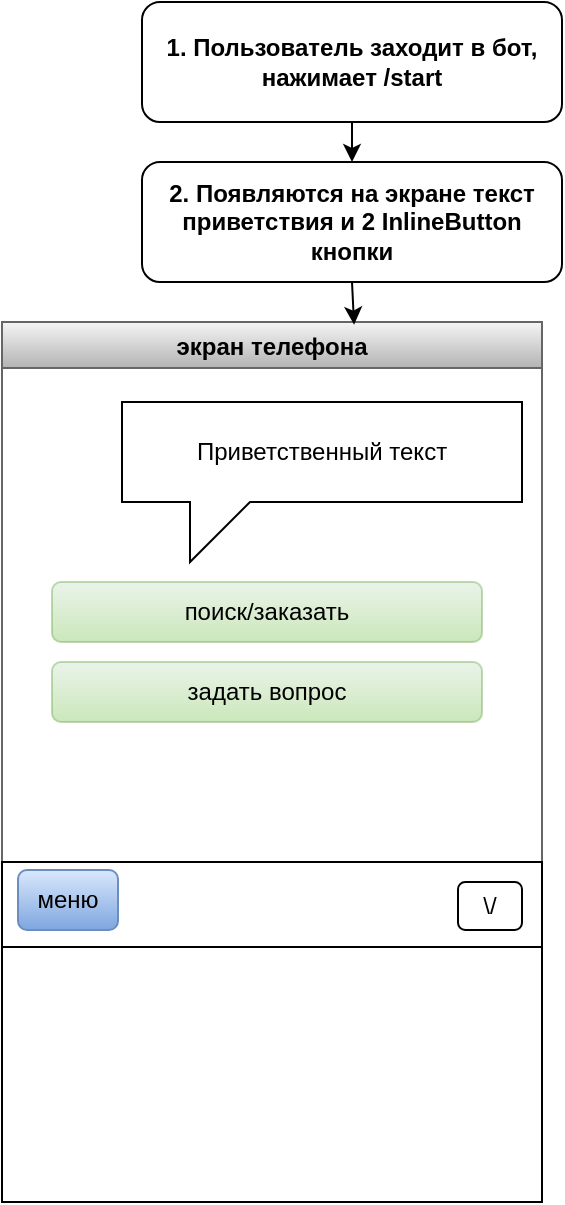 <mxfile version="21.5.1" type="device">
  <diagram id="C5RBs43oDa-KdzZeNtuy" name="Page-1">
    <mxGraphModel dx="1036" dy="606" grid="1" gridSize="4" guides="1" tooltips="1" connect="1" arrows="1" fold="1" page="1" pageScale="1" pageWidth="827" pageHeight="1169" math="0" shadow="0">
      <root>
        <mxCell id="WIyWlLk6GJQsqaUBKTNV-0" />
        <mxCell id="WIyWlLk6GJQsqaUBKTNV-1" parent="WIyWlLk6GJQsqaUBKTNV-0" />
        <mxCell id="qxq8ClxkGFcVq4Ig2xDk-6" value="&lt;b&gt;1. Пользователь заходит в бот, нажимает /start&lt;/b&gt;" style="rounded=1;whiteSpace=wrap;html=1;" vertex="1" parent="WIyWlLk6GJQsqaUBKTNV-1">
          <mxGeometry x="330" y="10" width="210" height="60" as="geometry" />
        </mxCell>
        <mxCell id="qxq8ClxkGFcVq4Ig2xDk-7" value="" style="endArrow=classic;html=1;rounded=0;exitX=0.5;exitY=1;exitDx=0;exitDy=0;" edge="1" parent="WIyWlLk6GJQsqaUBKTNV-1" source="qxq8ClxkGFcVq4Ig2xDk-6">
          <mxGeometry width="50" height="50" relative="1" as="geometry">
            <mxPoint x="390" y="240" as="sourcePoint" />
            <mxPoint x="435" y="90" as="targetPoint" />
          </mxGeometry>
        </mxCell>
        <mxCell id="qxq8ClxkGFcVq4Ig2xDk-8" value="&lt;b&gt;2. Появляются на экране текст приветствия и 2 InlineButton кнопки&lt;/b&gt;" style="rounded=1;whiteSpace=wrap;html=1;" vertex="1" parent="WIyWlLk6GJQsqaUBKTNV-1">
          <mxGeometry x="330" y="90" width="210" height="60" as="geometry" />
        </mxCell>
        <mxCell id="qxq8ClxkGFcVq4Ig2xDk-9" value="экран телефона" style="swimlane;fillColor=#f5f5f5;gradientColor=#b3b3b3;strokeColor=#666666;" vertex="1" parent="WIyWlLk6GJQsqaUBKTNV-1">
          <mxGeometry x="260" y="170" width="270" height="440" as="geometry" />
        </mxCell>
        <mxCell id="qxq8ClxkGFcVq4Ig2xDk-14" value="Приветственный текст" style="shape=callout;whiteSpace=wrap;html=1;perimeter=calloutPerimeter;base=30;size=30;position=0.17;position2=0.17;" vertex="1" parent="qxq8ClxkGFcVq4Ig2xDk-9">
          <mxGeometry x="60" y="40" width="200" height="80" as="geometry" />
        </mxCell>
        <mxCell id="qxq8ClxkGFcVq4Ig2xDk-15" value="поиск/заказать" style="rounded=1;whiteSpace=wrap;html=1;fillColor=#d5e8d4;gradientColor=#97d077;strokeColor=#82b366;opacity=50;" vertex="1" parent="qxq8ClxkGFcVq4Ig2xDk-9">
          <mxGeometry x="25" y="130" width="215" height="30" as="geometry" />
        </mxCell>
        <mxCell id="qxq8ClxkGFcVq4Ig2xDk-16" value="задать вопрос" style="rounded=1;whiteSpace=wrap;html=1;fillColor=#d5e8d4;gradientColor=#97d077;strokeColor=#82b366;opacity=50;" vertex="1" parent="qxq8ClxkGFcVq4Ig2xDk-9">
          <mxGeometry x="25" y="170" width="215" height="30" as="geometry" />
        </mxCell>
        <mxCell id="qxq8ClxkGFcVq4Ig2xDk-17" value="" style="rounded=0;whiteSpace=wrap;html=1;" vertex="1" parent="qxq8ClxkGFcVq4Ig2xDk-9">
          <mxGeometry y="270" width="270" height="170" as="geometry" />
        </mxCell>
        <mxCell id="qxq8ClxkGFcVq4Ig2xDk-18" value="" style="endArrow=none;html=1;rounded=0;exitX=0;exitY=0.25;exitDx=0;exitDy=0;entryX=1;entryY=0.25;entryDx=0;entryDy=0;" edge="1" parent="qxq8ClxkGFcVq4Ig2xDk-9" source="qxq8ClxkGFcVq4Ig2xDk-17" target="qxq8ClxkGFcVq4Ig2xDk-17">
          <mxGeometry width="50" height="50" relative="1" as="geometry">
            <mxPoint x="130" y="170" as="sourcePoint" />
            <mxPoint x="180" y="120" as="targetPoint" />
            <Array as="points" />
          </mxGeometry>
        </mxCell>
        <mxCell id="qxq8ClxkGFcVq4Ig2xDk-19" value="меню" style="rounded=1;whiteSpace=wrap;html=1;fillColor=#dae8fc;gradientColor=#7ea6e0;strokeColor=#6c8ebf;" vertex="1" parent="qxq8ClxkGFcVq4Ig2xDk-9">
          <mxGeometry x="8" y="274" width="50" height="30" as="geometry" />
        </mxCell>
        <mxCell id="qxq8ClxkGFcVq4Ig2xDk-20" value="\/" style="rounded=1;whiteSpace=wrap;html=1;" vertex="1" parent="qxq8ClxkGFcVq4Ig2xDk-9">
          <mxGeometry x="228" y="280" width="32" height="24" as="geometry" />
        </mxCell>
        <mxCell id="qxq8ClxkGFcVq4Ig2xDk-13" value="" style="endArrow=classic;html=1;rounded=0;exitX=0.5;exitY=1;exitDx=0;exitDy=0;entryX=0.652;entryY=0.003;entryDx=0;entryDy=0;entryPerimeter=0;" edge="1" parent="WIyWlLk6GJQsqaUBKTNV-1" source="qxq8ClxkGFcVq4Ig2xDk-8" target="qxq8ClxkGFcVq4Ig2xDk-9">
          <mxGeometry width="50" height="50" relative="1" as="geometry">
            <mxPoint x="390" y="340" as="sourcePoint" />
            <mxPoint x="440" y="290" as="targetPoint" />
          </mxGeometry>
        </mxCell>
      </root>
    </mxGraphModel>
  </diagram>
</mxfile>
